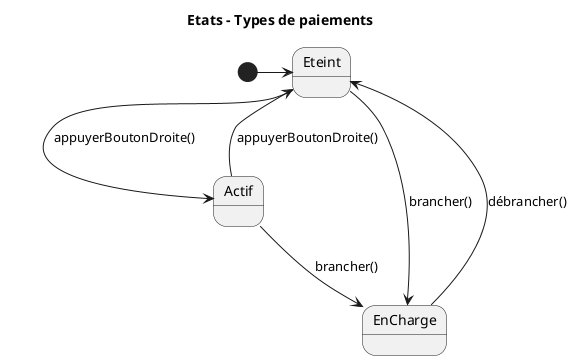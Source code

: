 @startuml
skinparam Style strictuml

title Etats - Types de paiements
[*] -> Eteint
Eteint --> Actif: appuyerBoutonDroite()
Actif --> Eteint: appuyerBoutonDroite()
Actif --> EnCharge: brancher()
Eteint --> EnCharge: brancher()
EnCharge --> Eteint : débrancher()



@enduml